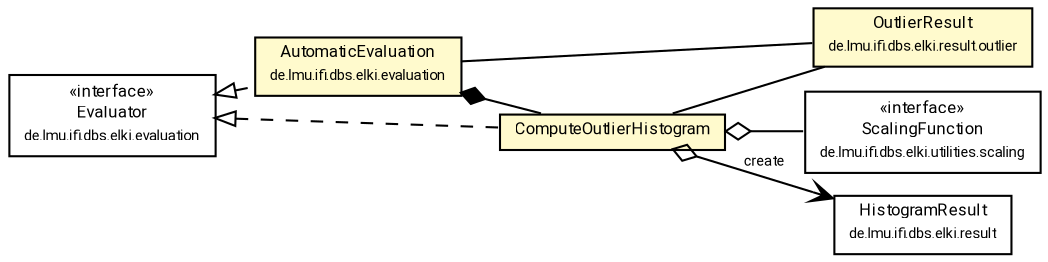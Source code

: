 #!/usr/local/bin/dot
#
# Class diagram 
# Generated by UMLGraph version R5_7_2-60-g0e99a6 (http://www.spinellis.gr/umlgraph/)
#

digraph G {
	graph [fontnames="svg"]
	edge [fontname="Roboto",fontsize=7,labelfontname="Roboto",labelfontsize=7,color="black"];
	node [fontname="Roboto",fontcolor="black",fontsize=8,shape=plaintext,margin=0,width=0,height=0];
	nodesep=0.15;
	ranksep=0.25;
	rankdir=LR;
	// de.lmu.ifi.dbs.elki.evaluation.AutomaticEvaluation
	c2790636 [label=<<table title="de.lmu.ifi.dbs.elki.evaluation.AutomaticEvaluation" border="0" cellborder="1" cellspacing="0" cellpadding="2" bgcolor="LemonChiffon" href="../AutomaticEvaluation.html" target="_parent">
		<tr><td><table border="0" cellspacing="0" cellpadding="1">
		<tr><td align="center" balign="center"> <font face="Roboto">AutomaticEvaluation</font> </td></tr>
		<tr><td align="center" balign="center"> <font face="Roboto" point-size="7.0">de.lmu.ifi.dbs.elki.evaluation</font> </td></tr>
		</table></td></tr>
		</table>>, URL="../AutomaticEvaluation.html"];
	// de.lmu.ifi.dbs.elki.utilities.scaling.ScalingFunction
	c2791562 [label=<<table title="de.lmu.ifi.dbs.elki.utilities.scaling.ScalingFunction" border="0" cellborder="1" cellspacing="0" cellpadding="2" href="../../utilities/scaling/ScalingFunction.html" target="_parent">
		<tr><td><table border="0" cellspacing="0" cellpadding="1">
		<tr><td align="center" balign="center"> &#171;interface&#187; </td></tr>
		<tr><td align="center" balign="center"> <font face="Roboto">ScalingFunction</font> </td></tr>
		<tr><td align="center" balign="center"> <font face="Roboto" point-size="7.0">de.lmu.ifi.dbs.elki.utilities.scaling</font> </td></tr>
		</table></td></tr>
		</table>>, URL="../../utilities/scaling/ScalingFunction.html"];
	// de.lmu.ifi.dbs.elki.result.HistogramResult
	c2791614 [label=<<table title="de.lmu.ifi.dbs.elki.result.HistogramResult" border="0" cellborder="1" cellspacing="0" cellpadding="2" href="../../result/HistogramResult.html" target="_parent">
		<tr><td><table border="0" cellspacing="0" cellpadding="1">
		<tr><td align="center" balign="center"> <font face="Roboto">HistogramResult</font> </td></tr>
		<tr><td align="center" balign="center"> <font face="Roboto" point-size="7.0">de.lmu.ifi.dbs.elki.result</font> </td></tr>
		</table></td></tr>
		</table>>, URL="../../result/HistogramResult.html"];
	// de.lmu.ifi.dbs.elki.evaluation.Evaluator
	c2791702 [label=<<table title="de.lmu.ifi.dbs.elki.evaluation.Evaluator" border="0" cellborder="1" cellspacing="0" cellpadding="2" href="../Evaluator.html" target="_parent">
		<tr><td><table border="0" cellspacing="0" cellpadding="1">
		<tr><td align="center" balign="center"> &#171;interface&#187; </td></tr>
		<tr><td align="center" balign="center"> <font face="Roboto">Evaluator</font> </td></tr>
		<tr><td align="center" balign="center"> <font face="Roboto" point-size="7.0">de.lmu.ifi.dbs.elki.evaluation</font> </td></tr>
		</table></td></tr>
		</table>>, URL="../Evaluator.html"];
	// de.lmu.ifi.dbs.elki.result.outlier.OutlierResult
	c2793445 [label=<<table title="de.lmu.ifi.dbs.elki.result.outlier.OutlierResult" border="0" cellborder="1" cellspacing="0" cellpadding="2" bgcolor="LemonChiffon" href="../../result/outlier/OutlierResult.html" target="_parent">
		<tr><td><table border="0" cellspacing="0" cellpadding="1">
		<tr><td align="center" balign="center"> <font face="Roboto">OutlierResult</font> </td></tr>
		<tr><td align="center" balign="center"> <font face="Roboto" point-size="7.0">de.lmu.ifi.dbs.elki.result.outlier</font> </td></tr>
		</table></td></tr>
		</table>>, URL="../../result/outlier/OutlierResult.html"];
	// de.lmu.ifi.dbs.elki.evaluation.outlier.ComputeOutlierHistogram
	c2793461 [label=<<table title="de.lmu.ifi.dbs.elki.evaluation.outlier.ComputeOutlierHistogram" border="0" cellborder="1" cellspacing="0" cellpadding="2" bgcolor="lemonChiffon" href="ComputeOutlierHistogram.html" target="_parent">
		<tr><td><table border="0" cellspacing="0" cellpadding="1">
		<tr><td align="center" balign="center"> <font face="Roboto">ComputeOutlierHistogram</font> </td></tr>
		</table></td></tr>
		</table>>, URL="ComputeOutlierHistogram.html"];
	// de.lmu.ifi.dbs.elki.evaluation.AutomaticEvaluation implements de.lmu.ifi.dbs.elki.evaluation.Evaluator
	c2791702 -> c2790636 [arrowtail=empty,style=dashed,dir=back,weight=9];
	// de.lmu.ifi.dbs.elki.evaluation.AutomaticEvaluation composed de.lmu.ifi.dbs.elki.evaluation.outlier.ComputeOutlierHistogram
	c2790636 -> c2793461 [arrowhead=none,arrowtail=diamond,dir=back,weight=6];
	// de.lmu.ifi.dbs.elki.evaluation.AutomaticEvaluation assoc de.lmu.ifi.dbs.elki.result.outlier.OutlierResult
	c2790636 -> c2793445 [arrowhead=none,weight=2];
	// de.lmu.ifi.dbs.elki.evaluation.outlier.ComputeOutlierHistogram implements de.lmu.ifi.dbs.elki.evaluation.Evaluator
	c2791702 -> c2793461 [arrowtail=empty,style=dashed,dir=back,weight=9];
	// de.lmu.ifi.dbs.elki.evaluation.outlier.ComputeOutlierHistogram has de.lmu.ifi.dbs.elki.utilities.scaling.ScalingFunction
	c2793461 -> c2791562 [arrowhead=none,arrowtail=ediamond,dir=back,weight=4];
	// de.lmu.ifi.dbs.elki.evaluation.outlier.ComputeOutlierHistogram navhas de.lmu.ifi.dbs.elki.result.HistogramResult
	c2793461 -> c2791614 [arrowhead=open,arrowtail=ediamond,dir=both,weight=3,label="create"];
	// de.lmu.ifi.dbs.elki.evaluation.outlier.ComputeOutlierHistogram assoc de.lmu.ifi.dbs.elki.result.outlier.OutlierResult
	c2793461 -> c2793445 [arrowhead=none,weight=2];
}

